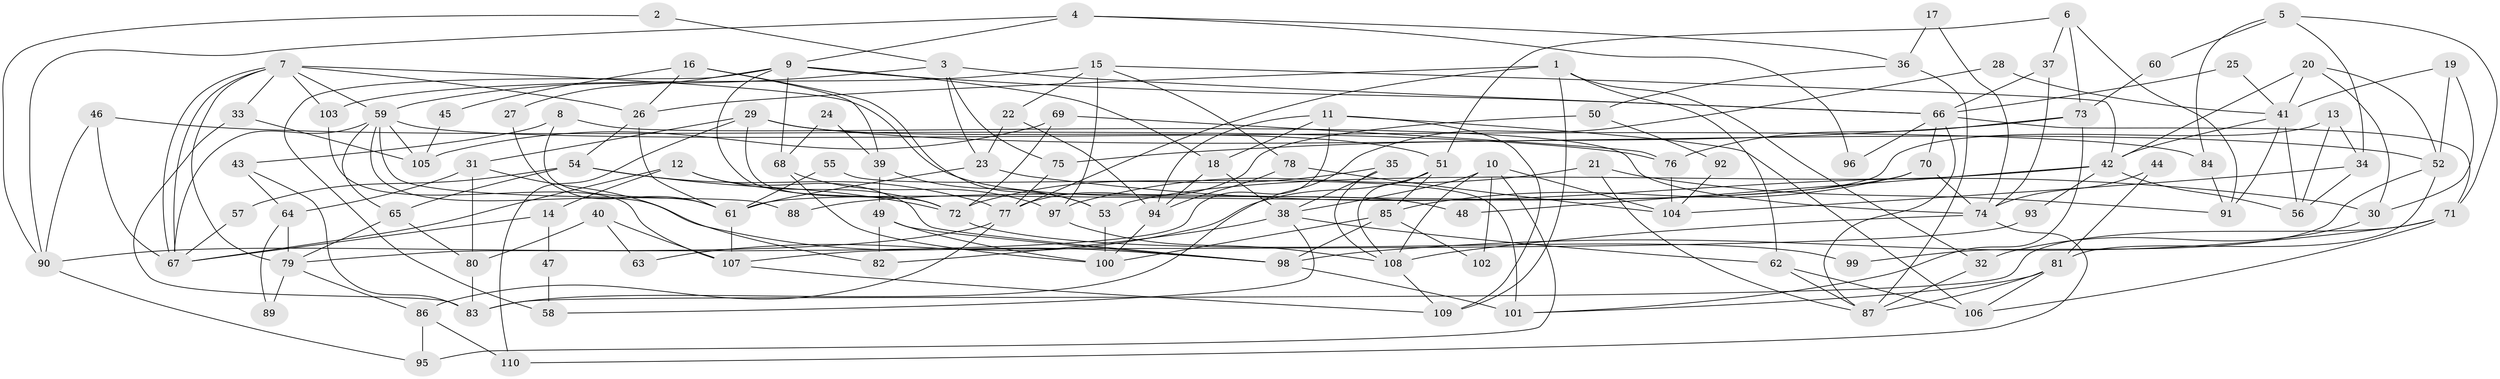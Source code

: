 // Generated by graph-tools (version 1.1) at 2025/26/03/09/25 03:26:12]
// undirected, 110 vertices, 220 edges
graph export_dot {
graph [start="1"]
  node [color=gray90,style=filled];
  1;
  2;
  3;
  4;
  5;
  6;
  7;
  8;
  9;
  10;
  11;
  12;
  13;
  14;
  15;
  16;
  17;
  18;
  19;
  20;
  21;
  22;
  23;
  24;
  25;
  26;
  27;
  28;
  29;
  30;
  31;
  32;
  33;
  34;
  35;
  36;
  37;
  38;
  39;
  40;
  41;
  42;
  43;
  44;
  45;
  46;
  47;
  48;
  49;
  50;
  51;
  52;
  53;
  54;
  55;
  56;
  57;
  58;
  59;
  60;
  61;
  62;
  63;
  64;
  65;
  66;
  67;
  68;
  69;
  70;
  71;
  72;
  73;
  74;
  75;
  76;
  77;
  78;
  79;
  80;
  81;
  82;
  83;
  84;
  85;
  86;
  87;
  88;
  89;
  90;
  91;
  92;
  93;
  94;
  95;
  96;
  97;
  98;
  99;
  100;
  101;
  102;
  103;
  104;
  105;
  106;
  107;
  108;
  109;
  110;
  1 -- 62;
  1 -- 109;
  1 -- 26;
  1 -- 32;
  1 -- 77;
  2 -- 90;
  2 -- 3;
  3 -- 66;
  3 -- 59;
  3 -- 23;
  3 -- 75;
  4 -- 90;
  4 -- 9;
  4 -- 36;
  4 -- 96;
  5 -- 84;
  5 -- 71;
  5 -- 34;
  5 -- 60;
  6 -- 51;
  6 -- 37;
  6 -- 73;
  6 -- 91;
  7 -- 67;
  7 -- 67;
  7 -- 79;
  7 -- 26;
  7 -- 33;
  7 -- 48;
  7 -- 59;
  7 -- 103;
  8 -- 61;
  8 -- 43;
  8 -- 74;
  9 -- 66;
  9 -- 72;
  9 -- 18;
  9 -- 27;
  9 -- 58;
  9 -- 68;
  10 -- 108;
  10 -- 95;
  10 -- 38;
  10 -- 102;
  10 -- 104;
  11 -- 94;
  11 -- 18;
  11 -- 79;
  11 -- 106;
  11 -- 109;
  12 -- 72;
  12 -- 67;
  12 -- 14;
  12 -- 98;
  13 -- 56;
  13 -- 34;
  13 -- 61;
  14 -- 67;
  14 -- 47;
  15 -- 103;
  15 -- 97;
  15 -- 22;
  15 -- 42;
  15 -- 78;
  16 -- 26;
  16 -- 53;
  16 -- 39;
  16 -- 45;
  17 -- 36;
  17 -- 74;
  18 -- 94;
  18 -- 38;
  19 -- 30;
  19 -- 52;
  19 -- 41;
  20 -- 41;
  20 -- 42;
  20 -- 30;
  20 -- 52;
  21 -- 91;
  21 -- 87;
  21 -- 97;
  22 -- 23;
  22 -- 94;
  23 -- 61;
  23 -- 30;
  24 -- 68;
  24 -- 39;
  25 -- 66;
  25 -- 41;
  26 -- 54;
  26 -- 61;
  27 -- 61;
  28 -- 83;
  28 -- 41;
  29 -- 52;
  29 -- 110;
  29 -- 31;
  29 -- 51;
  29 -- 72;
  30 -- 32;
  31 -- 80;
  31 -- 64;
  31 -- 82;
  32 -- 87;
  33 -- 105;
  33 -- 83;
  34 -- 104;
  34 -- 56;
  35 -- 38;
  35 -- 108;
  35 -- 72;
  36 -- 87;
  36 -- 50;
  37 -- 66;
  37 -- 74;
  38 -- 58;
  38 -- 62;
  38 -- 82;
  39 -- 49;
  39 -- 53;
  40 -- 80;
  40 -- 107;
  40 -- 63;
  41 -- 56;
  41 -- 42;
  41 -- 91;
  42 -- 48;
  42 -- 53;
  42 -- 56;
  42 -- 93;
  43 -- 83;
  43 -- 64;
  44 -- 81;
  44 -- 74;
  45 -- 105;
  46 -- 76;
  46 -- 67;
  46 -- 90;
  47 -- 58;
  49 -- 98;
  49 -- 82;
  49 -- 100;
  50 -- 77;
  50 -- 92;
  51 -- 108;
  51 -- 63;
  51 -- 85;
  52 -- 81;
  52 -- 99;
  53 -- 100;
  54 -- 72;
  54 -- 57;
  54 -- 65;
  54 -- 77;
  55 -- 101;
  55 -- 61;
  57 -- 67;
  59 -- 98;
  59 -- 65;
  59 -- 67;
  59 -- 84;
  59 -- 88;
  59 -- 105;
  60 -- 73;
  61 -- 107;
  62 -- 87;
  62 -- 106;
  64 -- 79;
  64 -- 89;
  65 -- 79;
  65 -- 80;
  66 -- 71;
  66 -- 87;
  66 -- 70;
  66 -- 96;
  68 -- 100;
  68 -- 97;
  69 -- 72;
  69 -- 76;
  69 -- 105;
  70 -- 85;
  70 -- 74;
  70 -- 88;
  71 -- 106;
  71 -- 98;
  71 -- 83;
  72 -- 99;
  73 -- 75;
  73 -- 76;
  73 -- 101;
  74 -- 108;
  74 -- 110;
  75 -- 77;
  76 -- 104;
  77 -- 86;
  77 -- 90;
  78 -- 94;
  78 -- 104;
  79 -- 86;
  79 -- 89;
  80 -- 83;
  81 -- 106;
  81 -- 101;
  81 -- 87;
  84 -- 91;
  85 -- 100;
  85 -- 98;
  85 -- 102;
  86 -- 95;
  86 -- 110;
  90 -- 95;
  92 -- 104;
  93 -- 107;
  94 -- 100;
  97 -- 108;
  98 -- 101;
  103 -- 107;
  107 -- 109;
  108 -- 109;
}
